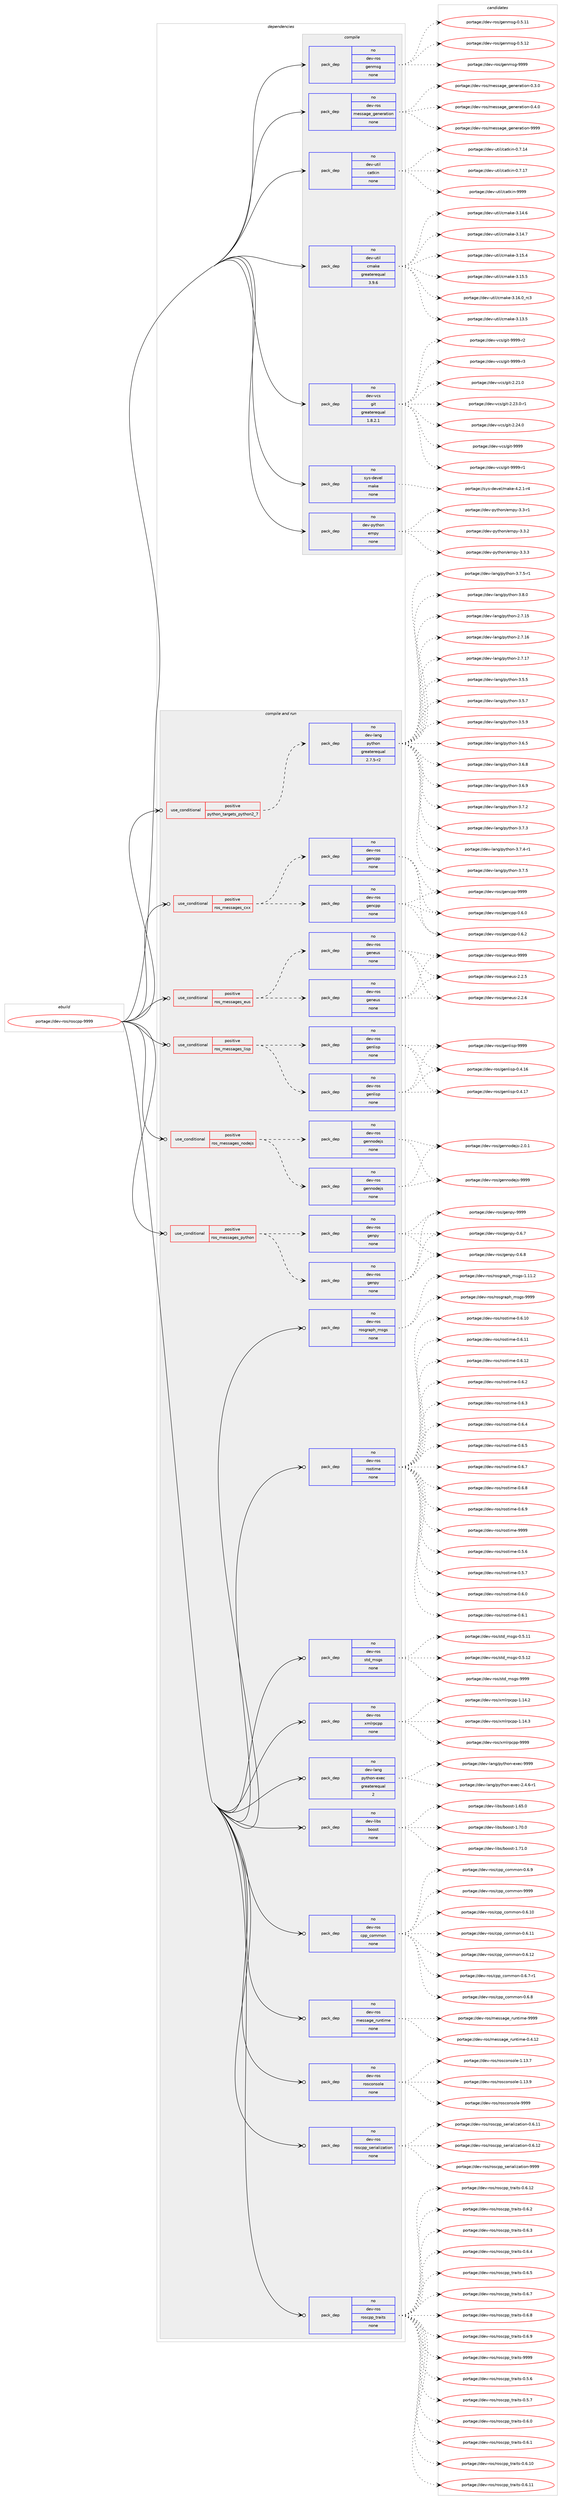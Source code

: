 digraph prolog {

# *************
# Graph options
# *************

newrank=true;
concentrate=true;
compound=true;
graph [rankdir=LR,fontname=Helvetica,fontsize=10,ranksep=1.5];#, ranksep=2.5, nodesep=0.2];
edge  [arrowhead=vee];
node  [fontname=Helvetica,fontsize=10];

# **********
# The ebuild
# **********

subgraph cluster_leftcol {
color=gray;
rank=same;
label=<<i>ebuild</i>>;
id [label="portage://dev-ros/roscpp-9999", color=red, width=4, href="../dev-ros/roscpp-9999.svg"];
}

# ****************
# The dependencies
# ****************

subgraph cluster_midcol {
color=gray;
label=<<i>dependencies</i>>;
subgraph cluster_compile {
fillcolor="#eeeeee";
style=filled;
label=<<i>compile</i>>;
subgraph pack148537 {
dependency195833 [label=<<TABLE BORDER="0" CELLBORDER="1" CELLSPACING="0" CELLPADDING="4" WIDTH="220"><TR><TD ROWSPAN="6" CELLPADDING="30">pack_dep</TD></TR><TR><TD WIDTH="110">no</TD></TR><TR><TD>dev-python</TD></TR><TR><TD>empy</TD></TR><TR><TD>none</TD></TR><TR><TD></TD></TR></TABLE>>, shape=none, color=blue];
}
id:e -> dependency195833:w [weight=20,style="solid",arrowhead="vee"];
subgraph pack148538 {
dependency195834 [label=<<TABLE BORDER="0" CELLBORDER="1" CELLSPACING="0" CELLPADDING="4" WIDTH="220"><TR><TD ROWSPAN="6" CELLPADDING="30">pack_dep</TD></TR><TR><TD WIDTH="110">no</TD></TR><TR><TD>dev-ros</TD></TR><TR><TD>genmsg</TD></TR><TR><TD>none</TD></TR><TR><TD></TD></TR></TABLE>>, shape=none, color=blue];
}
id:e -> dependency195834:w [weight=20,style="solid",arrowhead="vee"];
subgraph pack148539 {
dependency195835 [label=<<TABLE BORDER="0" CELLBORDER="1" CELLSPACING="0" CELLPADDING="4" WIDTH="220"><TR><TD ROWSPAN="6" CELLPADDING="30">pack_dep</TD></TR><TR><TD WIDTH="110">no</TD></TR><TR><TD>dev-ros</TD></TR><TR><TD>message_generation</TD></TR><TR><TD>none</TD></TR><TR><TD></TD></TR></TABLE>>, shape=none, color=blue];
}
id:e -> dependency195835:w [weight=20,style="solid",arrowhead="vee"];
subgraph pack148540 {
dependency195836 [label=<<TABLE BORDER="0" CELLBORDER="1" CELLSPACING="0" CELLPADDING="4" WIDTH="220"><TR><TD ROWSPAN="6" CELLPADDING="30">pack_dep</TD></TR><TR><TD WIDTH="110">no</TD></TR><TR><TD>dev-util</TD></TR><TR><TD>catkin</TD></TR><TR><TD>none</TD></TR><TR><TD></TD></TR></TABLE>>, shape=none, color=blue];
}
id:e -> dependency195836:w [weight=20,style="solid",arrowhead="vee"];
subgraph pack148541 {
dependency195837 [label=<<TABLE BORDER="0" CELLBORDER="1" CELLSPACING="0" CELLPADDING="4" WIDTH="220"><TR><TD ROWSPAN="6" CELLPADDING="30">pack_dep</TD></TR><TR><TD WIDTH="110">no</TD></TR><TR><TD>dev-util</TD></TR><TR><TD>cmake</TD></TR><TR><TD>greaterequal</TD></TR><TR><TD>3.9.6</TD></TR></TABLE>>, shape=none, color=blue];
}
id:e -> dependency195837:w [weight=20,style="solid",arrowhead="vee"];
subgraph pack148542 {
dependency195838 [label=<<TABLE BORDER="0" CELLBORDER="1" CELLSPACING="0" CELLPADDING="4" WIDTH="220"><TR><TD ROWSPAN="6" CELLPADDING="30">pack_dep</TD></TR><TR><TD WIDTH="110">no</TD></TR><TR><TD>dev-vcs</TD></TR><TR><TD>git</TD></TR><TR><TD>greaterequal</TD></TR><TR><TD>1.8.2.1</TD></TR></TABLE>>, shape=none, color=blue];
}
id:e -> dependency195838:w [weight=20,style="solid",arrowhead="vee"];
subgraph pack148543 {
dependency195839 [label=<<TABLE BORDER="0" CELLBORDER="1" CELLSPACING="0" CELLPADDING="4" WIDTH="220"><TR><TD ROWSPAN="6" CELLPADDING="30">pack_dep</TD></TR><TR><TD WIDTH="110">no</TD></TR><TR><TD>sys-devel</TD></TR><TR><TD>make</TD></TR><TR><TD>none</TD></TR><TR><TD></TD></TR></TABLE>>, shape=none, color=blue];
}
id:e -> dependency195839:w [weight=20,style="solid",arrowhead="vee"];
}
subgraph cluster_compileandrun {
fillcolor="#eeeeee";
style=filled;
label=<<i>compile and run</i>>;
subgraph cond43868 {
dependency195840 [label=<<TABLE BORDER="0" CELLBORDER="1" CELLSPACING="0" CELLPADDING="4"><TR><TD ROWSPAN="3" CELLPADDING="10">use_conditional</TD></TR><TR><TD>positive</TD></TR><TR><TD>python_targets_python2_7</TD></TR></TABLE>>, shape=none, color=red];
subgraph pack148544 {
dependency195841 [label=<<TABLE BORDER="0" CELLBORDER="1" CELLSPACING="0" CELLPADDING="4" WIDTH="220"><TR><TD ROWSPAN="6" CELLPADDING="30">pack_dep</TD></TR><TR><TD WIDTH="110">no</TD></TR><TR><TD>dev-lang</TD></TR><TR><TD>python</TD></TR><TR><TD>greaterequal</TD></TR><TR><TD>2.7.5-r2</TD></TR></TABLE>>, shape=none, color=blue];
}
dependency195840:e -> dependency195841:w [weight=20,style="dashed",arrowhead="vee"];
}
id:e -> dependency195840:w [weight=20,style="solid",arrowhead="odotvee"];
subgraph cond43869 {
dependency195842 [label=<<TABLE BORDER="0" CELLBORDER="1" CELLSPACING="0" CELLPADDING="4"><TR><TD ROWSPAN="3" CELLPADDING="10">use_conditional</TD></TR><TR><TD>positive</TD></TR><TR><TD>ros_messages_cxx</TD></TR></TABLE>>, shape=none, color=red];
subgraph pack148545 {
dependency195843 [label=<<TABLE BORDER="0" CELLBORDER="1" CELLSPACING="0" CELLPADDING="4" WIDTH="220"><TR><TD ROWSPAN="6" CELLPADDING="30">pack_dep</TD></TR><TR><TD WIDTH="110">no</TD></TR><TR><TD>dev-ros</TD></TR><TR><TD>gencpp</TD></TR><TR><TD>none</TD></TR><TR><TD></TD></TR></TABLE>>, shape=none, color=blue];
}
dependency195842:e -> dependency195843:w [weight=20,style="dashed",arrowhead="vee"];
subgraph pack148546 {
dependency195844 [label=<<TABLE BORDER="0" CELLBORDER="1" CELLSPACING="0" CELLPADDING="4" WIDTH="220"><TR><TD ROWSPAN="6" CELLPADDING="30">pack_dep</TD></TR><TR><TD WIDTH="110">no</TD></TR><TR><TD>dev-ros</TD></TR><TR><TD>gencpp</TD></TR><TR><TD>none</TD></TR><TR><TD></TD></TR></TABLE>>, shape=none, color=blue];
}
dependency195842:e -> dependency195844:w [weight=20,style="dashed",arrowhead="vee"];
}
id:e -> dependency195842:w [weight=20,style="solid",arrowhead="odotvee"];
subgraph cond43870 {
dependency195845 [label=<<TABLE BORDER="0" CELLBORDER="1" CELLSPACING="0" CELLPADDING="4"><TR><TD ROWSPAN="3" CELLPADDING="10">use_conditional</TD></TR><TR><TD>positive</TD></TR><TR><TD>ros_messages_eus</TD></TR></TABLE>>, shape=none, color=red];
subgraph pack148547 {
dependency195846 [label=<<TABLE BORDER="0" CELLBORDER="1" CELLSPACING="0" CELLPADDING="4" WIDTH="220"><TR><TD ROWSPAN="6" CELLPADDING="30">pack_dep</TD></TR><TR><TD WIDTH="110">no</TD></TR><TR><TD>dev-ros</TD></TR><TR><TD>geneus</TD></TR><TR><TD>none</TD></TR><TR><TD></TD></TR></TABLE>>, shape=none, color=blue];
}
dependency195845:e -> dependency195846:w [weight=20,style="dashed",arrowhead="vee"];
subgraph pack148548 {
dependency195847 [label=<<TABLE BORDER="0" CELLBORDER="1" CELLSPACING="0" CELLPADDING="4" WIDTH="220"><TR><TD ROWSPAN="6" CELLPADDING="30">pack_dep</TD></TR><TR><TD WIDTH="110">no</TD></TR><TR><TD>dev-ros</TD></TR><TR><TD>geneus</TD></TR><TR><TD>none</TD></TR><TR><TD></TD></TR></TABLE>>, shape=none, color=blue];
}
dependency195845:e -> dependency195847:w [weight=20,style="dashed",arrowhead="vee"];
}
id:e -> dependency195845:w [weight=20,style="solid",arrowhead="odotvee"];
subgraph cond43871 {
dependency195848 [label=<<TABLE BORDER="0" CELLBORDER="1" CELLSPACING="0" CELLPADDING="4"><TR><TD ROWSPAN="3" CELLPADDING="10">use_conditional</TD></TR><TR><TD>positive</TD></TR><TR><TD>ros_messages_lisp</TD></TR></TABLE>>, shape=none, color=red];
subgraph pack148549 {
dependency195849 [label=<<TABLE BORDER="0" CELLBORDER="1" CELLSPACING="0" CELLPADDING="4" WIDTH="220"><TR><TD ROWSPAN="6" CELLPADDING="30">pack_dep</TD></TR><TR><TD WIDTH="110">no</TD></TR><TR><TD>dev-ros</TD></TR><TR><TD>genlisp</TD></TR><TR><TD>none</TD></TR><TR><TD></TD></TR></TABLE>>, shape=none, color=blue];
}
dependency195848:e -> dependency195849:w [weight=20,style="dashed",arrowhead="vee"];
subgraph pack148550 {
dependency195850 [label=<<TABLE BORDER="0" CELLBORDER="1" CELLSPACING="0" CELLPADDING="4" WIDTH="220"><TR><TD ROWSPAN="6" CELLPADDING="30">pack_dep</TD></TR><TR><TD WIDTH="110">no</TD></TR><TR><TD>dev-ros</TD></TR><TR><TD>genlisp</TD></TR><TR><TD>none</TD></TR><TR><TD></TD></TR></TABLE>>, shape=none, color=blue];
}
dependency195848:e -> dependency195850:w [weight=20,style="dashed",arrowhead="vee"];
}
id:e -> dependency195848:w [weight=20,style="solid",arrowhead="odotvee"];
subgraph cond43872 {
dependency195851 [label=<<TABLE BORDER="0" CELLBORDER="1" CELLSPACING="0" CELLPADDING="4"><TR><TD ROWSPAN="3" CELLPADDING="10">use_conditional</TD></TR><TR><TD>positive</TD></TR><TR><TD>ros_messages_nodejs</TD></TR></TABLE>>, shape=none, color=red];
subgraph pack148551 {
dependency195852 [label=<<TABLE BORDER="0" CELLBORDER="1" CELLSPACING="0" CELLPADDING="4" WIDTH="220"><TR><TD ROWSPAN="6" CELLPADDING="30">pack_dep</TD></TR><TR><TD WIDTH="110">no</TD></TR><TR><TD>dev-ros</TD></TR><TR><TD>gennodejs</TD></TR><TR><TD>none</TD></TR><TR><TD></TD></TR></TABLE>>, shape=none, color=blue];
}
dependency195851:e -> dependency195852:w [weight=20,style="dashed",arrowhead="vee"];
subgraph pack148552 {
dependency195853 [label=<<TABLE BORDER="0" CELLBORDER="1" CELLSPACING="0" CELLPADDING="4" WIDTH="220"><TR><TD ROWSPAN="6" CELLPADDING="30">pack_dep</TD></TR><TR><TD WIDTH="110">no</TD></TR><TR><TD>dev-ros</TD></TR><TR><TD>gennodejs</TD></TR><TR><TD>none</TD></TR><TR><TD></TD></TR></TABLE>>, shape=none, color=blue];
}
dependency195851:e -> dependency195853:w [weight=20,style="dashed",arrowhead="vee"];
}
id:e -> dependency195851:w [weight=20,style="solid",arrowhead="odotvee"];
subgraph cond43873 {
dependency195854 [label=<<TABLE BORDER="0" CELLBORDER="1" CELLSPACING="0" CELLPADDING="4"><TR><TD ROWSPAN="3" CELLPADDING="10">use_conditional</TD></TR><TR><TD>positive</TD></TR><TR><TD>ros_messages_python</TD></TR></TABLE>>, shape=none, color=red];
subgraph pack148553 {
dependency195855 [label=<<TABLE BORDER="0" CELLBORDER="1" CELLSPACING="0" CELLPADDING="4" WIDTH="220"><TR><TD ROWSPAN="6" CELLPADDING="30">pack_dep</TD></TR><TR><TD WIDTH="110">no</TD></TR><TR><TD>dev-ros</TD></TR><TR><TD>genpy</TD></TR><TR><TD>none</TD></TR><TR><TD></TD></TR></TABLE>>, shape=none, color=blue];
}
dependency195854:e -> dependency195855:w [weight=20,style="dashed",arrowhead="vee"];
subgraph pack148554 {
dependency195856 [label=<<TABLE BORDER="0" CELLBORDER="1" CELLSPACING="0" CELLPADDING="4" WIDTH="220"><TR><TD ROWSPAN="6" CELLPADDING="30">pack_dep</TD></TR><TR><TD WIDTH="110">no</TD></TR><TR><TD>dev-ros</TD></TR><TR><TD>genpy</TD></TR><TR><TD>none</TD></TR><TR><TD></TD></TR></TABLE>>, shape=none, color=blue];
}
dependency195854:e -> dependency195856:w [weight=20,style="dashed",arrowhead="vee"];
}
id:e -> dependency195854:w [weight=20,style="solid",arrowhead="odotvee"];
subgraph pack148555 {
dependency195857 [label=<<TABLE BORDER="0" CELLBORDER="1" CELLSPACING="0" CELLPADDING="4" WIDTH="220"><TR><TD ROWSPAN="6" CELLPADDING="30">pack_dep</TD></TR><TR><TD WIDTH="110">no</TD></TR><TR><TD>dev-lang</TD></TR><TR><TD>python-exec</TD></TR><TR><TD>greaterequal</TD></TR><TR><TD>2</TD></TR></TABLE>>, shape=none, color=blue];
}
id:e -> dependency195857:w [weight=20,style="solid",arrowhead="odotvee"];
subgraph pack148556 {
dependency195858 [label=<<TABLE BORDER="0" CELLBORDER="1" CELLSPACING="0" CELLPADDING="4" WIDTH="220"><TR><TD ROWSPAN="6" CELLPADDING="30">pack_dep</TD></TR><TR><TD WIDTH="110">no</TD></TR><TR><TD>dev-libs</TD></TR><TR><TD>boost</TD></TR><TR><TD>none</TD></TR><TR><TD></TD></TR></TABLE>>, shape=none, color=blue];
}
id:e -> dependency195858:w [weight=20,style="solid",arrowhead="odotvee"];
subgraph pack148557 {
dependency195859 [label=<<TABLE BORDER="0" CELLBORDER="1" CELLSPACING="0" CELLPADDING="4" WIDTH="220"><TR><TD ROWSPAN="6" CELLPADDING="30">pack_dep</TD></TR><TR><TD WIDTH="110">no</TD></TR><TR><TD>dev-ros</TD></TR><TR><TD>cpp_common</TD></TR><TR><TD>none</TD></TR><TR><TD></TD></TR></TABLE>>, shape=none, color=blue];
}
id:e -> dependency195859:w [weight=20,style="solid",arrowhead="odotvee"];
subgraph pack148558 {
dependency195860 [label=<<TABLE BORDER="0" CELLBORDER="1" CELLSPACING="0" CELLPADDING="4" WIDTH="220"><TR><TD ROWSPAN="6" CELLPADDING="30">pack_dep</TD></TR><TR><TD WIDTH="110">no</TD></TR><TR><TD>dev-ros</TD></TR><TR><TD>message_runtime</TD></TR><TR><TD>none</TD></TR><TR><TD></TD></TR></TABLE>>, shape=none, color=blue];
}
id:e -> dependency195860:w [weight=20,style="solid",arrowhead="odotvee"];
subgraph pack148559 {
dependency195861 [label=<<TABLE BORDER="0" CELLBORDER="1" CELLSPACING="0" CELLPADDING="4" WIDTH="220"><TR><TD ROWSPAN="6" CELLPADDING="30">pack_dep</TD></TR><TR><TD WIDTH="110">no</TD></TR><TR><TD>dev-ros</TD></TR><TR><TD>rosconsole</TD></TR><TR><TD>none</TD></TR><TR><TD></TD></TR></TABLE>>, shape=none, color=blue];
}
id:e -> dependency195861:w [weight=20,style="solid",arrowhead="odotvee"];
subgraph pack148560 {
dependency195862 [label=<<TABLE BORDER="0" CELLBORDER="1" CELLSPACING="0" CELLPADDING="4" WIDTH="220"><TR><TD ROWSPAN="6" CELLPADDING="30">pack_dep</TD></TR><TR><TD WIDTH="110">no</TD></TR><TR><TD>dev-ros</TD></TR><TR><TD>roscpp_serialization</TD></TR><TR><TD>none</TD></TR><TR><TD></TD></TR></TABLE>>, shape=none, color=blue];
}
id:e -> dependency195862:w [weight=20,style="solid",arrowhead="odotvee"];
subgraph pack148561 {
dependency195863 [label=<<TABLE BORDER="0" CELLBORDER="1" CELLSPACING="0" CELLPADDING="4" WIDTH="220"><TR><TD ROWSPAN="6" CELLPADDING="30">pack_dep</TD></TR><TR><TD WIDTH="110">no</TD></TR><TR><TD>dev-ros</TD></TR><TR><TD>roscpp_traits</TD></TR><TR><TD>none</TD></TR><TR><TD></TD></TR></TABLE>>, shape=none, color=blue];
}
id:e -> dependency195863:w [weight=20,style="solid",arrowhead="odotvee"];
subgraph pack148562 {
dependency195864 [label=<<TABLE BORDER="0" CELLBORDER="1" CELLSPACING="0" CELLPADDING="4" WIDTH="220"><TR><TD ROWSPAN="6" CELLPADDING="30">pack_dep</TD></TR><TR><TD WIDTH="110">no</TD></TR><TR><TD>dev-ros</TD></TR><TR><TD>rosgraph_msgs</TD></TR><TR><TD>none</TD></TR><TR><TD></TD></TR></TABLE>>, shape=none, color=blue];
}
id:e -> dependency195864:w [weight=20,style="solid",arrowhead="odotvee"];
subgraph pack148563 {
dependency195865 [label=<<TABLE BORDER="0" CELLBORDER="1" CELLSPACING="0" CELLPADDING="4" WIDTH="220"><TR><TD ROWSPAN="6" CELLPADDING="30">pack_dep</TD></TR><TR><TD WIDTH="110">no</TD></TR><TR><TD>dev-ros</TD></TR><TR><TD>rostime</TD></TR><TR><TD>none</TD></TR><TR><TD></TD></TR></TABLE>>, shape=none, color=blue];
}
id:e -> dependency195865:w [weight=20,style="solid",arrowhead="odotvee"];
subgraph pack148564 {
dependency195866 [label=<<TABLE BORDER="0" CELLBORDER="1" CELLSPACING="0" CELLPADDING="4" WIDTH="220"><TR><TD ROWSPAN="6" CELLPADDING="30">pack_dep</TD></TR><TR><TD WIDTH="110">no</TD></TR><TR><TD>dev-ros</TD></TR><TR><TD>std_msgs</TD></TR><TR><TD>none</TD></TR><TR><TD></TD></TR></TABLE>>, shape=none, color=blue];
}
id:e -> dependency195866:w [weight=20,style="solid",arrowhead="odotvee"];
subgraph pack148565 {
dependency195867 [label=<<TABLE BORDER="0" CELLBORDER="1" CELLSPACING="0" CELLPADDING="4" WIDTH="220"><TR><TD ROWSPAN="6" CELLPADDING="30">pack_dep</TD></TR><TR><TD WIDTH="110">no</TD></TR><TR><TD>dev-ros</TD></TR><TR><TD>xmlrpcpp</TD></TR><TR><TD>none</TD></TR><TR><TD></TD></TR></TABLE>>, shape=none, color=blue];
}
id:e -> dependency195867:w [weight=20,style="solid",arrowhead="odotvee"];
}
subgraph cluster_run {
fillcolor="#eeeeee";
style=filled;
label=<<i>run</i>>;
}
}

# **************
# The candidates
# **************

subgraph cluster_choices {
rank=same;
color=gray;
label=<<i>candidates</i>>;

subgraph choice148537 {
color=black;
nodesep=1;
choiceportage1001011184511212111610411111047101109112121455146514511449 [label="portage://dev-python/empy-3.3-r1", color=red, width=4,href="../dev-python/empy-3.3-r1.svg"];
choiceportage1001011184511212111610411111047101109112121455146514650 [label="portage://dev-python/empy-3.3.2", color=red, width=4,href="../dev-python/empy-3.3.2.svg"];
choiceportage1001011184511212111610411111047101109112121455146514651 [label="portage://dev-python/empy-3.3.3", color=red, width=4,href="../dev-python/empy-3.3.3.svg"];
dependency195833:e -> choiceportage1001011184511212111610411111047101109112121455146514511449:w [style=dotted,weight="100"];
dependency195833:e -> choiceportage1001011184511212111610411111047101109112121455146514650:w [style=dotted,weight="100"];
dependency195833:e -> choiceportage1001011184511212111610411111047101109112121455146514651:w [style=dotted,weight="100"];
}
subgraph choice148538 {
color=black;
nodesep=1;
choiceportage100101118451141111154710310111010911510345484653464949 [label="portage://dev-ros/genmsg-0.5.11", color=red, width=4,href="../dev-ros/genmsg-0.5.11.svg"];
choiceportage100101118451141111154710310111010911510345484653464950 [label="portage://dev-ros/genmsg-0.5.12", color=red, width=4,href="../dev-ros/genmsg-0.5.12.svg"];
choiceportage10010111845114111115471031011101091151034557575757 [label="portage://dev-ros/genmsg-9999", color=red, width=4,href="../dev-ros/genmsg-9999.svg"];
dependency195834:e -> choiceportage100101118451141111154710310111010911510345484653464949:w [style=dotted,weight="100"];
dependency195834:e -> choiceportage100101118451141111154710310111010911510345484653464950:w [style=dotted,weight="100"];
dependency195834:e -> choiceportage10010111845114111115471031011101091151034557575757:w [style=dotted,weight="100"];
}
subgraph choice148539 {
color=black;
nodesep=1;
choiceportage1001011184511411111547109101115115971031019510310111010111497116105111110454846514648 [label="portage://dev-ros/message_generation-0.3.0", color=red, width=4,href="../dev-ros/message_generation-0.3.0.svg"];
choiceportage1001011184511411111547109101115115971031019510310111010111497116105111110454846524648 [label="portage://dev-ros/message_generation-0.4.0", color=red, width=4,href="../dev-ros/message_generation-0.4.0.svg"];
choiceportage10010111845114111115471091011151159710310195103101110101114971161051111104557575757 [label="portage://dev-ros/message_generation-9999", color=red, width=4,href="../dev-ros/message_generation-9999.svg"];
dependency195835:e -> choiceportage1001011184511411111547109101115115971031019510310111010111497116105111110454846514648:w [style=dotted,weight="100"];
dependency195835:e -> choiceportage1001011184511411111547109101115115971031019510310111010111497116105111110454846524648:w [style=dotted,weight="100"];
dependency195835:e -> choiceportage10010111845114111115471091011151159710310195103101110101114971161051111104557575757:w [style=dotted,weight="100"];
}
subgraph choice148540 {
color=black;
nodesep=1;
choiceportage1001011184511711610510847999711610710511045484655464952 [label="portage://dev-util/catkin-0.7.14", color=red, width=4,href="../dev-util/catkin-0.7.14.svg"];
choiceportage1001011184511711610510847999711610710511045484655464955 [label="portage://dev-util/catkin-0.7.17", color=red, width=4,href="../dev-util/catkin-0.7.17.svg"];
choiceportage100101118451171161051084799971161071051104557575757 [label="portage://dev-util/catkin-9999", color=red, width=4,href="../dev-util/catkin-9999.svg"];
dependency195836:e -> choiceportage1001011184511711610510847999711610710511045484655464952:w [style=dotted,weight="100"];
dependency195836:e -> choiceportage1001011184511711610510847999711610710511045484655464955:w [style=dotted,weight="100"];
dependency195836:e -> choiceportage100101118451171161051084799971161071051104557575757:w [style=dotted,weight="100"];
}
subgraph choice148541 {
color=black;
nodesep=1;
choiceportage1001011184511711610510847991099710710145514649514653 [label="portage://dev-util/cmake-3.13.5", color=red, width=4,href="../dev-util/cmake-3.13.5.svg"];
choiceportage1001011184511711610510847991099710710145514649524654 [label="portage://dev-util/cmake-3.14.6", color=red, width=4,href="../dev-util/cmake-3.14.6.svg"];
choiceportage1001011184511711610510847991099710710145514649524655 [label="portage://dev-util/cmake-3.14.7", color=red, width=4,href="../dev-util/cmake-3.14.7.svg"];
choiceportage1001011184511711610510847991099710710145514649534652 [label="portage://dev-util/cmake-3.15.4", color=red, width=4,href="../dev-util/cmake-3.15.4.svg"];
choiceportage1001011184511711610510847991099710710145514649534653 [label="portage://dev-util/cmake-3.15.5", color=red, width=4,href="../dev-util/cmake-3.15.5.svg"];
choiceportage1001011184511711610510847991099710710145514649544648951149951 [label="portage://dev-util/cmake-3.16.0_rc3", color=red, width=4,href="../dev-util/cmake-3.16.0_rc3.svg"];
dependency195837:e -> choiceportage1001011184511711610510847991099710710145514649514653:w [style=dotted,weight="100"];
dependency195837:e -> choiceportage1001011184511711610510847991099710710145514649524654:w [style=dotted,weight="100"];
dependency195837:e -> choiceportage1001011184511711610510847991099710710145514649524655:w [style=dotted,weight="100"];
dependency195837:e -> choiceportage1001011184511711610510847991099710710145514649534652:w [style=dotted,weight="100"];
dependency195837:e -> choiceportage1001011184511711610510847991099710710145514649534653:w [style=dotted,weight="100"];
dependency195837:e -> choiceportage1001011184511711610510847991099710710145514649544648951149951:w [style=dotted,weight="100"];
}
subgraph choice148542 {
color=black;
nodesep=1;
choiceportage10010111845118991154710310511645504650494648 [label="portage://dev-vcs/git-2.21.0", color=red, width=4,href="../dev-vcs/git-2.21.0.svg"];
choiceportage100101118451189911547103105116455046505146484511449 [label="portage://dev-vcs/git-2.23.0-r1", color=red, width=4,href="../dev-vcs/git-2.23.0-r1.svg"];
choiceportage10010111845118991154710310511645504650524648 [label="portage://dev-vcs/git-2.24.0", color=red, width=4,href="../dev-vcs/git-2.24.0.svg"];
choiceportage1001011184511899115471031051164557575757 [label="portage://dev-vcs/git-9999", color=red, width=4,href="../dev-vcs/git-9999.svg"];
choiceportage10010111845118991154710310511645575757574511449 [label="portage://dev-vcs/git-9999-r1", color=red, width=4,href="../dev-vcs/git-9999-r1.svg"];
choiceportage10010111845118991154710310511645575757574511450 [label="portage://dev-vcs/git-9999-r2", color=red, width=4,href="../dev-vcs/git-9999-r2.svg"];
choiceportage10010111845118991154710310511645575757574511451 [label="portage://dev-vcs/git-9999-r3", color=red, width=4,href="../dev-vcs/git-9999-r3.svg"];
dependency195838:e -> choiceportage10010111845118991154710310511645504650494648:w [style=dotted,weight="100"];
dependency195838:e -> choiceportage100101118451189911547103105116455046505146484511449:w [style=dotted,weight="100"];
dependency195838:e -> choiceportage10010111845118991154710310511645504650524648:w [style=dotted,weight="100"];
dependency195838:e -> choiceportage1001011184511899115471031051164557575757:w [style=dotted,weight="100"];
dependency195838:e -> choiceportage10010111845118991154710310511645575757574511449:w [style=dotted,weight="100"];
dependency195838:e -> choiceportage10010111845118991154710310511645575757574511450:w [style=dotted,weight="100"];
dependency195838:e -> choiceportage10010111845118991154710310511645575757574511451:w [style=dotted,weight="100"];
}
subgraph choice148543 {
color=black;
nodesep=1;
choiceportage1151211154510010111810110847109971071014552465046494511452 [label="portage://sys-devel/make-4.2.1-r4", color=red, width=4,href="../sys-devel/make-4.2.1-r4.svg"];
dependency195839:e -> choiceportage1151211154510010111810110847109971071014552465046494511452:w [style=dotted,weight="100"];
}
subgraph choice148544 {
color=black;
nodesep=1;
choiceportage10010111845108971101034711212111610411111045504655464953 [label="portage://dev-lang/python-2.7.15", color=red, width=4,href="../dev-lang/python-2.7.15.svg"];
choiceportage10010111845108971101034711212111610411111045504655464954 [label="portage://dev-lang/python-2.7.16", color=red, width=4,href="../dev-lang/python-2.7.16.svg"];
choiceportage10010111845108971101034711212111610411111045504655464955 [label="portage://dev-lang/python-2.7.17", color=red, width=4,href="../dev-lang/python-2.7.17.svg"];
choiceportage100101118451089711010347112121116104111110455146534653 [label="portage://dev-lang/python-3.5.5", color=red, width=4,href="../dev-lang/python-3.5.5.svg"];
choiceportage100101118451089711010347112121116104111110455146534655 [label="portage://dev-lang/python-3.5.7", color=red, width=4,href="../dev-lang/python-3.5.7.svg"];
choiceportage100101118451089711010347112121116104111110455146534657 [label="portage://dev-lang/python-3.5.9", color=red, width=4,href="../dev-lang/python-3.5.9.svg"];
choiceportage100101118451089711010347112121116104111110455146544653 [label="portage://dev-lang/python-3.6.5", color=red, width=4,href="../dev-lang/python-3.6.5.svg"];
choiceportage100101118451089711010347112121116104111110455146544656 [label="portage://dev-lang/python-3.6.8", color=red, width=4,href="../dev-lang/python-3.6.8.svg"];
choiceportage100101118451089711010347112121116104111110455146544657 [label="portage://dev-lang/python-3.6.9", color=red, width=4,href="../dev-lang/python-3.6.9.svg"];
choiceportage100101118451089711010347112121116104111110455146554650 [label="portage://dev-lang/python-3.7.2", color=red, width=4,href="../dev-lang/python-3.7.2.svg"];
choiceportage100101118451089711010347112121116104111110455146554651 [label="portage://dev-lang/python-3.7.3", color=red, width=4,href="../dev-lang/python-3.7.3.svg"];
choiceportage1001011184510897110103471121211161041111104551465546524511449 [label="portage://dev-lang/python-3.7.4-r1", color=red, width=4,href="../dev-lang/python-3.7.4-r1.svg"];
choiceportage100101118451089711010347112121116104111110455146554653 [label="portage://dev-lang/python-3.7.5", color=red, width=4,href="../dev-lang/python-3.7.5.svg"];
choiceportage1001011184510897110103471121211161041111104551465546534511449 [label="portage://dev-lang/python-3.7.5-r1", color=red, width=4,href="../dev-lang/python-3.7.5-r1.svg"];
choiceportage100101118451089711010347112121116104111110455146564648 [label="portage://dev-lang/python-3.8.0", color=red, width=4,href="../dev-lang/python-3.8.0.svg"];
dependency195841:e -> choiceportage10010111845108971101034711212111610411111045504655464953:w [style=dotted,weight="100"];
dependency195841:e -> choiceportage10010111845108971101034711212111610411111045504655464954:w [style=dotted,weight="100"];
dependency195841:e -> choiceportage10010111845108971101034711212111610411111045504655464955:w [style=dotted,weight="100"];
dependency195841:e -> choiceportage100101118451089711010347112121116104111110455146534653:w [style=dotted,weight="100"];
dependency195841:e -> choiceportage100101118451089711010347112121116104111110455146534655:w [style=dotted,weight="100"];
dependency195841:e -> choiceportage100101118451089711010347112121116104111110455146534657:w [style=dotted,weight="100"];
dependency195841:e -> choiceportage100101118451089711010347112121116104111110455146544653:w [style=dotted,weight="100"];
dependency195841:e -> choiceportage100101118451089711010347112121116104111110455146544656:w [style=dotted,weight="100"];
dependency195841:e -> choiceportage100101118451089711010347112121116104111110455146544657:w [style=dotted,weight="100"];
dependency195841:e -> choiceportage100101118451089711010347112121116104111110455146554650:w [style=dotted,weight="100"];
dependency195841:e -> choiceportage100101118451089711010347112121116104111110455146554651:w [style=dotted,weight="100"];
dependency195841:e -> choiceportage1001011184510897110103471121211161041111104551465546524511449:w [style=dotted,weight="100"];
dependency195841:e -> choiceportage100101118451089711010347112121116104111110455146554653:w [style=dotted,weight="100"];
dependency195841:e -> choiceportage1001011184510897110103471121211161041111104551465546534511449:w [style=dotted,weight="100"];
dependency195841:e -> choiceportage100101118451089711010347112121116104111110455146564648:w [style=dotted,weight="100"];
}
subgraph choice148545 {
color=black;
nodesep=1;
choiceportage100101118451141111154710310111099112112454846544648 [label="portage://dev-ros/gencpp-0.6.0", color=red, width=4,href="../dev-ros/gencpp-0.6.0.svg"];
choiceportage100101118451141111154710310111099112112454846544650 [label="portage://dev-ros/gencpp-0.6.2", color=red, width=4,href="../dev-ros/gencpp-0.6.2.svg"];
choiceportage1001011184511411111547103101110991121124557575757 [label="portage://dev-ros/gencpp-9999", color=red, width=4,href="../dev-ros/gencpp-9999.svg"];
dependency195843:e -> choiceportage100101118451141111154710310111099112112454846544648:w [style=dotted,weight="100"];
dependency195843:e -> choiceportage100101118451141111154710310111099112112454846544650:w [style=dotted,weight="100"];
dependency195843:e -> choiceportage1001011184511411111547103101110991121124557575757:w [style=dotted,weight="100"];
}
subgraph choice148546 {
color=black;
nodesep=1;
choiceportage100101118451141111154710310111099112112454846544648 [label="portage://dev-ros/gencpp-0.6.0", color=red, width=4,href="../dev-ros/gencpp-0.6.0.svg"];
choiceportage100101118451141111154710310111099112112454846544650 [label="portage://dev-ros/gencpp-0.6.2", color=red, width=4,href="../dev-ros/gencpp-0.6.2.svg"];
choiceportage1001011184511411111547103101110991121124557575757 [label="portage://dev-ros/gencpp-9999", color=red, width=4,href="../dev-ros/gencpp-9999.svg"];
dependency195844:e -> choiceportage100101118451141111154710310111099112112454846544648:w [style=dotted,weight="100"];
dependency195844:e -> choiceportage100101118451141111154710310111099112112454846544650:w [style=dotted,weight="100"];
dependency195844:e -> choiceportage1001011184511411111547103101110991121124557575757:w [style=dotted,weight="100"];
}
subgraph choice148547 {
color=black;
nodesep=1;
choiceportage1001011184511411111547103101110101117115455046504653 [label="portage://dev-ros/geneus-2.2.5", color=red, width=4,href="../dev-ros/geneus-2.2.5.svg"];
choiceportage1001011184511411111547103101110101117115455046504654 [label="portage://dev-ros/geneus-2.2.6", color=red, width=4,href="../dev-ros/geneus-2.2.6.svg"];
choiceportage10010111845114111115471031011101011171154557575757 [label="portage://dev-ros/geneus-9999", color=red, width=4,href="../dev-ros/geneus-9999.svg"];
dependency195846:e -> choiceportage1001011184511411111547103101110101117115455046504653:w [style=dotted,weight="100"];
dependency195846:e -> choiceportage1001011184511411111547103101110101117115455046504654:w [style=dotted,weight="100"];
dependency195846:e -> choiceportage10010111845114111115471031011101011171154557575757:w [style=dotted,weight="100"];
}
subgraph choice148548 {
color=black;
nodesep=1;
choiceportage1001011184511411111547103101110101117115455046504653 [label="portage://dev-ros/geneus-2.2.5", color=red, width=4,href="../dev-ros/geneus-2.2.5.svg"];
choiceportage1001011184511411111547103101110101117115455046504654 [label="portage://dev-ros/geneus-2.2.6", color=red, width=4,href="../dev-ros/geneus-2.2.6.svg"];
choiceportage10010111845114111115471031011101011171154557575757 [label="portage://dev-ros/geneus-9999", color=red, width=4,href="../dev-ros/geneus-9999.svg"];
dependency195847:e -> choiceportage1001011184511411111547103101110101117115455046504653:w [style=dotted,weight="100"];
dependency195847:e -> choiceportage1001011184511411111547103101110101117115455046504654:w [style=dotted,weight="100"];
dependency195847:e -> choiceportage10010111845114111115471031011101011171154557575757:w [style=dotted,weight="100"];
}
subgraph choice148549 {
color=black;
nodesep=1;
choiceportage100101118451141111154710310111010810511511245484652464954 [label="portage://dev-ros/genlisp-0.4.16", color=red, width=4,href="../dev-ros/genlisp-0.4.16.svg"];
choiceportage100101118451141111154710310111010810511511245484652464955 [label="portage://dev-ros/genlisp-0.4.17", color=red, width=4,href="../dev-ros/genlisp-0.4.17.svg"];
choiceportage10010111845114111115471031011101081051151124557575757 [label="portage://dev-ros/genlisp-9999", color=red, width=4,href="../dev-ros/genlisp-9999.svg"];
dependency195849:e -> choiceportage100101118451141111154710310111010810511511245484652464954:w [style=dotted,weight="100"];
dependency195849:e -> choiceportage100101118451141111154710310111010810511511245484652464955:w [style=dotted,weight="100"];
dependency195849:e -> choiceportage10010111845114111115471031011101081051151124557575757:w [style=dotted,weight="100"];
}
subgraph choice148550 {
color=black;
nodesep=1;
choiceportage100101118451141111154710310111010810511511245484652464954 [label="portage://dev-ros/genlisp-0.4.16", color=red, width=4,href="../dev-ros/genlisp-0.4.16.svg"];
choiceportage100101118451141111154710310111010810511511245484652464955 [label="portage://dev-ros/genlisp-0.4.17", color=red, width=4,href="../dev-ros/genlisp-0.4.17.svg"];
choiceportage10010111845114111115471031011101081051151124557575757 [label="portage://dev-ros/genlisp-9999", color=red, width=4,href="../dev-ros/genlisp-9999.svg"];
dependency195850:e -> choiceportage100101118451141111154710310111010810511511245484652464954:w [style=dotted,weight="100"];
dependency195850:e -> choiceportage100101118451141111154710310111010810511511245484652464955:w [style=dotted,weight="100"];
dependency195850:e -> choiceportage10010111845114111115471031011101081051151124557575757:w [style=dotted,weight="100"];
}
subgraph choice148551 {
color=black;
nodesep=1;
choiceportage1001011184511411111547103101110110111100101106115455046484649 [label="portage://dev-ros/gennodejs-2.0.1", color=red, width=4,href="../dev-ros/gennodejs-2.0.1.svg"];
choiceportage10010111845114111115471031011101101111001011061154557575757 [label="portage://dev-ros/gennodejs-9999", color=red, width=4,href="../dev-ros/gennodejs-9999.svg"];
dependency195852:e -> choiceportage1001011184511411111547103101110110111100101106115455046484649:w [style=dotted,weight="100"];
dependency195852:e -> choiceportage10010111845114111115471031011101101111001011061154557575757:w [style=dotted,weight="100"];
}
subgraph choice148552 {
color=black;
nodesep=1;
choiceportage1001011184511411111547103101110110111100101106115455046484649 [label="portage://dev-ros/gennodejs-2.0.1", color=red, width=4,href="../dev-ros/gennodejs-2.0.1.svg"];
choiceportage10010111845114111115471031011101101111001011061154557575757 [label="portage://dev-ros/gennodejs-9999", color=red, width=4,href="../dev-ros/gennodejs-9999.svg"];
dependency195853:e -> choiceportage1001011184511411111547103101110110111100101106115455046484649:w [style=dotted,weight="100"];
dependency195853:e -> choiceportage10010111845114111115471031011101101111001011061154557575757:w [style=dotted,weight="100"];
}
subgraph choice148553 {
color=black;
nodesep=1;
choiceportage1001011184511411111547103101110112121454846544655 [label="portage://dev-ros/genpy-0.6.7", color=red, width=4,href="../dev-ros/genpy-0.6.7.svg"];
choiceportage1001011184511411111547103101110112121454846544656 [label="portage://dev-ros/genpy-0.6.8", color=red, width=4,href="../dev-ros/genpy-0.6.8.svg"];
choiceportage10010111845114111115471031011101121214557575757 [label="portage://dev-ros/genpy-9999", color=red, width=4,href="../dev-ros/genpy-9999.svg"];
dependency195855:e -> choiceportage1001011184511411111547103101110112121454846544655:w [style=dotted,weight="100"];
dependency195855:e -> choiceportage1001011184511411111547103101110112121454846544656:w [style=dotted,weight="100"];
dependency195855:e -> choiceportage10010111845114111115471031011101121214557575757:w [style=dotted,weight="100"];
}
subgraph choice148554 {
color=black;
nodesep=1;
choiceportage1001011184511411111547103101110112121454846544655 [label="portage://dev-ros/genpy-0.6.7", color=red, width=4,href="../dev-ros/genpy-0.6.7.svg"];
choiceportage1001011184511411111547103101110112121454846544656 [label="portage://dev-ros/genpy-0.6.8", color=red, width=4,href="../dev-ros/genpy-0.6.8.svg"];
choiceportage10010111845114111115471031011101121214557575757 [label="portage://dev-ros/genpy-9999", color=red, width=4,href="../dev-ros/genpy-9999.svg"];
dependency195856:e -> choiceportage1001011184511411111547103101110112121454846544655:w [style=dotted,weight="100"];
dependency195856:e -> choiceportage1001011184511411111547103101110112121454846544656:w [style=dotted,weight="100"];
dependency195856:e -> choiceportage10010111845114111115471031011101121214557575757:w [style=dotted,weight="100"];
}
subgraph choice148555 {
color=black;
nodesep=1;
choiceportage10010111845108971101034711212111610411111045101120101994550465246544511449 [label="portage://dev-lang/python-exec-2.4.6-r1", color=red, width=4,href="../dev-lang/python-exec-2.4.6-r1.svg"];
choiceportage10010111845108971101034711212111610411111045101120101994557575757 [label="portage://dev-lang/python-exec-9999", color=red, width=4,href="../dev-lang/python-exec-9999.svg"];
dependency195857:e -> choiceportage10010111845108971101034711212111610411111045101120101994550465246544511449:w [style=dotted,weight="100"];
dependency195857:e -> choiceportage10010111845108971101034711212111610411111045101120101994557575757:w [style=dotted,weight="100"];
}
subgraph choice148556 {
color=black;
nodesep=1;
choiceportage1001011184510810598115479811111111511645494654534648 [label="portage://dev-libs/boost-1.65.0", color=red, width=4,href="../dev-libs/boost-1.65.0.svg"];
choiceportage1001011184510810598115479811111111511645494655484648 [label="portage://dev-libs/boost-1.70.0", color=red, width=4,href="../dev-libs/boost-1.70.0.svg"];
choiceportage1001011184510810598115479811111111511645494655494648 [label="portage://dev-libs/boost-1.71.0", color=red, width=4,href="../dev-libs/boost-1.71.0.svg"];
dependency195858:e -> choiceportage1001011184510810598115479811111111511645494654534648:w [style=dotted,weight="100"];
dependency195858:e -> choiceportage1001011184510810598115479811111111511645494655484648:w [style=dotted,weight="100"];
dependency195858:e -> choiceportage1001011184510810598115479811111111511645494655494648:w [style=dotted,weight="100"];
}
subgraph choice148557 {
color=black;
nodesep=1;
choiceportage100101118451141111154799112112959911110910911111045484654464948 [label="portage://dev-ros/cpp_common-0.6.10", color=red, width=4,href="../dev-ros/cpp_common-0.6.10.svg"];
choiceportage100101118451141111154799112112959911110910911111045484654464949 [label="portage://dev-ros/cpp_common-0.6.11", color=red, width=4,href="../dev-ros/cpp_common-0.6.11.svg"];
choiceportage100101118451141111154799112112959911110910911111045484654464950 [label="portage://dev-ros/cpp_common-0.6.12", color=red, width=4,href="../dev-ros/cpp_common-0.6.12.svg"];
choiceportage10010111845114111115479911211295991111091091111104548465446554511449 [label="portage://dev-ros/cpp_common-0.6.7-r1", color=red, width=4,href="../dev-ros/cpp_common-0.6.7-r1.svg"];
choiceportage1001011184511411111547991121129599111109109111110454846544656 [label="portage://dev-ros/cpp_common-0.6.8", color=red, width=4,href="../dev-ros/cpp_common-0.6.8.svg"];
choiceportage1001011184511411111547991121129599111109109111110454846544657 [label="portage://dev-ros/cpp_common-0.6.9", color=red, width=4,href="../dev-ros/cpp_common-0.6.9.svg"];
choiceportage10010111845114111115479911211295991111091091111104557575757 [label="portage://dev-ros/cpp_common-9999", color=red, width=4,href="../dev-ros/cpp_common-9999.svg"];
dependency195859:e -> choiceportage100101118451141111154799112112959911110910911111045484654464948:w [style=dotted,weight="100"];
dependency195859:e -> choiceportage100101118451141111154799112112959911110910911111045484654464949:w [style=dotted,weight="100"];
dependency195859:e -> choiceportage100101118451141111154799112112959911110910911111045484654464950:w [style=dotted,weight="100"];
dependency195859:e -> choiceportage10010111845114111115479911211295991111091091111104548465446554511449:w [style=dotted,weight="100"];
dependency195859:e -> choiceportage1001011184511411111547991121129599111109109111110454846544656:w [style=dotted,weight="100"];
dependency195859:e -> choiceportage1001011184511411111547991121129599111109109111110454846544657:w [style=dotted,weight="100"];
dependency195859:e -> choiceportage10010111845114111115479911211295991111091091111104557575757:w [style=dotted,weight="100"];
}
subgraph choice148558 {
color=black;
nodesep=1;
choiceportage1001011184511411111547109101115115971031019511411711011610510910145484652464950 [label="portage://dev-ros/message_runtime-0.4.12", color=red, width=4,href="../dev-ros/message_runtime-0.4.12.svg"];
choiceportage100101118451141111154710910111511597103101951141171101161051091014557575757 [label="portage://dev-ros/message_runtime-9999", color=red, width=4,href="../dev-ros/message_runtime-9999.svg"];
dependency195860:e -> choiceportage1001011184511411111547109101115115971031019511411711011610510910145484652464950:w [style=dotted,weight="100"];
dependency195860:e -> choiceportage100101118451141111154710910111511597103101951141171101161051091014557575757:w [style=dotted,weight="100"];
}
subgraph choice148559 {
color=black;
nodesep=1;
choiceportage10010111845114111115471141111159911111011511110810145494649514655 [label="portage://dev-ros/rosconsole-1.13.7", color=red, width=4,href="../dev-ros/rosconsole-1.13.7.svg"];
choiceportage10010111845114111115471141111159911111011511110810145494649514657 [label="portage://dev-ros/rosconsole-1.13.9", color=red, width=4,href="../dev-ros/rosconsole-1.13.9.svg"];
choiceportage1001011184511411111547114111115991111101151111081014557575757 [label="portage://dev-ros/rosconsole-9999", color=red, width=4,href="../dev-ros/rosconsole-9999.svg"];
dependency195861:e -> choiceportage10010111845114111115471141111159911111011511110810145494649514655:w [style=dotted,weight="100"];
dependency195861:e -> choiceportage10010111845114111115471141111159911111011511110810145494649514657:w [style=dotted,weight="100"];
dependency195861:e -> choiceportage1001011184511411111547114111115991111101151111081014557575757:w [style=dotted,weight="100"];
}
subgraph choice148560 {
color=black;
nodesep=1;
choiceportage10010111845114111115471141111159911211295115101114105971081051229711610511111045484654464949 [label="portage://dev-ros/roscpp_serialization-0.6.11", color=red, width=4,href="../dev-ros/roscpp_serialization-0.6.11.svg"];
choiceportage10010111845114111115471141111159911211295115101114105971081051229711610511111045484654464950 [label="portage://dev-ros/roscpp_serialization-0.6.12", color=red, width=4,href="../dev-ros/roscpp_serialization-0.6.12.svg"];
choiceportage1001011184511411111547114111115991121129511510111410597108105122971161051111104557575757 [label="portage://dev-ros/roscpp_serialization-9999", color=red, width=4,href="../dev-ros/roscpp_serialization-9999.svg"];
dependency195862:e -> choiceportage10010111845114111115471141111159911211295115101114105971081051229711610511111045484654464949:w [style=dotted,weight="100"];
dependency195862:e -> choiceportage10010111845114111115471141111159911211295115101114105971081051229711610511111045484654464950:w [style=dotted,weight="100"];
dependency195862:e -> choiceportage1001011184511411111547114111115991121129511510111410597108105122971161051111104557575757:w [style=dotted,weight="100"];
}
subgraph choice148561 {
color=black;
nodesep=1;
choiceportage1001011184511411111547114111115991121129511611497105116115454846534654 [label="portage://dev-ros/roscpp_traits-0.5.6", color=red, width=4,href="../dev-ros/roscpp_traits-0.5.6.svg"];
choiceportage1001011184511411111547114111115991121129511611497105116115454846534655 [label="portage://dev-ros/roscpp_traits-0.5.7", color=red, width=4,href="../dev-ros/roscpp_traits-0.5.7.svg"];
choiceportage1001011184511411111547114111115991121129511611497105116115454846544648 [label="portage://dev-ros/roscpp_traits-0.6.0", color=red, width=4,href="../dev-ros/roscpp_traits-0.6.0.svg"];
choiceportage1001011184511411111547114111115991121129511611497105116115454846544649 [label="portage://dev-ros/roscpp_traits-0.6.1", color=red, width=4,href="../dev-ros/roscpp_traits-0.6.1.svg"];
choiceportage100101118451141111154711411111599112112951161149710511611545484654464948 [label="portage://dev-ros/roscpp_traits-0.6.10", color=red, width=4,href="../dev-ros/roscpp_traits-0.6.10.svg"];
choiceportage100101118451141111154711411111599112112951161149710511611545484654464949 [label="portage://dev-ros/roscpp_traits-0.6.11", color=red, width=4,href="../dev-ros/roscpp_traits-0.6.11.svg"];
choiceportage100101118451141111154711411111599112112951161149710511611545484654464950 [label="portage://dev-ros/roscpp_traits-0.6.12", color=red, width=4,href="../dev-ros/roscpp_traits-0.6.12.svg"];
choiceportage1001011184511411111547114111115991121129511611497105116115454846544650 [label="portage://dev-ros/roscpp_traits-0.6.2", color=red, width=4,href="../dev-ros/roscpp_traits-0.6.2.svg"];
choiceportage1001011184511411111547114111115991121129511611497105116115454846544651 [label="portage://dev-ros/roscpp_traits-0.6.3", color=red, width=4,href="../dev-ros/roscpp_traits-0.6.3.svg"];
choiceportage1001011184511411111547114111115991121129511611497105116115454846544652 [label="portage://dev-ros/roscpp_traits-0.6.4", color=red, width=4,href="../dev-ros/roscpp_traits-0.6.4.svg"];
choiceportage1001011184511411111547114111115991121129511611497105116115454846544653 [label="portage://dev-ros/roscpp_traits-0.6.5", color=red, width=4,href="../dev-ros/roscpp_traits-0.6.5.svg"];
choiceportage1001011184511411111547114111115991121129511611497105116115454846544655 [label="portage://dev-ros/roscpp_traits-0.6.7", color=red, width=4,href="../dev-ros/roscpp_traits-0.6.7.svg"];
choiceportage1001011184511411111547114111115991121129511611497105116115454846544656 [label="portage://dev-ros/roscpp_traits-0.6.8", color=red, width=4,href="../dev-ros/roscpp_traits-0.6.8.svg"];
choiceportage1001011184511411111547114111115991121129511611497105116115454846544657 [label="portage://dev-ros/roscpp_traits-0.6.9", color=red, width=4,href="../dev-ros/roscpp_traits-0.6.9.svg"];
choiceportage10010111845114111115471141111159911211295116114971051161154557575757 [label="portage://dev-ros/roscpp_traits-9999", color=red, width=4,href="../dev-ros/roscpp_traits-9999.svg"];
dependency195863:e -> choiceportage1001011184511411111547114111115991121129511611497105116115454846534654:w [style=dotted,weight="100"];
dependency195863:e -> choiceportage1001011184511411111547114111115991121129511611497105116115454846534655:w [style=dotted,weight="100"];
dependency195863:e -> choiceportage1001011184511411111547114111115991121129511611497105116115454846544648:w [style=dotted,weight="100"];
dependency195863:e -> choiceportage1001011184511411111547114111115991121129511611497105116115454846544649:w [style=dotted,weight="100"];
dependency195863:e -> choiceportage100101118451141111154711411111599112112951161149710511611545484654464948:w [style=dotted,weight="100"];
dependency195863:e -> choiceportage100101118451141111154711411111599112112951161149710511611545484654464949:w [style=dotted,weight="100"];
dependency195863:e -> choiceportage100101118451141111154711411111599112112951161149710511611545484654464950:w [style=dotted,weight="100"];
dependency195863:e -> choiceportage1001011184511411111547114111115991121129511611497105116115454846544650:w [style=dotted,weight="100"];
dependency195863:e -> choiceportage1001011184511411111547114111115991121129511611497105116115454846544651:w [style=dotted,weight="100"];
dependency195863:e -> choiceportage1001011184511411111547114111115991121129511611497105116115454846544652:w [style=dotted,weight="100"];
dependency195863:e -> choiceportage1001011184511411111547114111115991121129511611497105116115454846544653:w [style=dotted,weight="100"];
dependency195863:e -> choiceportage1001011184511411111547114111115991121129511611497105116115454846544655:w [style=dotted,weight="100"];
dependency195863:e -> choiceportage1001011184511411111547114111115991121129511611497105116115454846544656:w [style=dotted,weight="100"];
dependency195863:e -> choiceportage1001011184511411111547114111115991121129511611497105116115454846544657:w [style=dotted,weight="100"];
dependency195863:e -> choiceportage10010111845114111115471141111159911211295116114971051161154557575757:w [style=dotted,weight="100"];
}
subgraph choice148562 {
color=black;
nodesep=1;
choiceportage1001011184511411111547114111115103114971121049510911510311545494649494650 [label="portage://dev-ros/rosgraph_msgs-1.11.2", color=red, width=4,href="../dev-ros/rosgraph_msgs-1.11.2.svg"];
choiceportage100101118451141111154711411111510311497112104951091151031154557575757 [label="portage://dev-ros/rosgraph_msgs-9999", color=red, width=4,href="../dev-ros/rosgraph_msgs-9999.svg"];
dependency195864:e -> choiceportage1001011184511411111547114111115103114971121049510911510311545494649494650:w [style=dotted,weight="100"];
dependency195864:e -> choiceportage100101118451141111154711411111510311497112104951091151031154557575757:w [style=dotted,weight="100"];
}
subgraph choice148563 {
color=black;
nodesep=1;
choiceportage1001011184511411111547114111115116105109101454846534654 [label="portage://dev-ros/rostime-0.5.6", color=red, width=4,href="../dev-ros/rostime-0.5.6.svg"];
choiceportage1001011184511411111547114111115116105109101454846534655 [label="portage://dev-ros/rostime-0.5.7", color=red, width=4,href="../dev-ros/rostime-0.5.7.svg"];
choiceportage1001011184511411111547114111115116105109101454846544648 [label="portage://dev-ros/rostime-0.6.0", color=red, width=4,href="../dev-ros/rostime-0.6.0.svg"];
choiceportage1001011184511411111547114111115116105109101454846544649 [label="portage://dev-ros/rostime-0.6.1", color=red, width=4,href="../dev-ros/rostime-0.6.1.svg"];
choiceportage100101118451141111154711411111511610510910145484654464948 [label="portage://dev-ros/rostime-0.6.10", color=red, width=4,href="../dev-ros/rostime-0.6.10.svg"];
choiceportage100101118451141111154711411111511610510910145484654464949 [label="portage://dev-ros/rostime-0.6.11", color=red, width=4,href="../dev-ros/rostime-0.6.11.svg"];
choiceportage100101118451141111154711411111511610510910145484654464950 [label="portage://dev-ros/rostime-0.6.12", color=red, width=4,href="../dev-ros/rostime-0.6.12.svg"];
choiceportage1001011184511411111547114111115116105109101454846544650 [label="portage://dev-ros/rostime-0.6.2", color=red, width=4,href="../dev-ros/rostime-0.6.2.svg"];
choiceportage1001011184511411111547114111115116105109101454846544651 [label="portage://dev-ros/rostime-0.6.3", color=red, width=4,href="../dev-ros/rostime-0.6.3.svg"];
choiceportage1001011184511411111547114111115116105109101454846544652 [label="portage://dev-ros/rostime-0.6.4", color=red, width=4,href="../dev-ros/rostime-0.6.4.svg"];
choiceportage1001011184511411111547114111115116105109101454846544653 [label="portage://dev-ros/rostime-0.6.5", color=red, width=4,href="../dev-ros/rostime-0.6.5.svg"];
choiceportage1001011184511411111547114111115116105109101454846544655 [label="portage://dev-ros/rostime-0.6.7", color=red, width=4,href="../dev-ros/rostime-0.6.7.svg"];
choiceportage1001011184511411111547114111115116105109101454846544656 [label="portage://dev-ros/rostime-0.6.8", color=red, width=4,href="../dev-ros/rostime-0.6.8.svg"];
choiceportage1001011184511411111547114111115116105109101454846544657 [label="portage://dev-ros/rostime-0.6.9", color=red, width=4,href="../dev-ros/rostime-0.6.9.svg"];
choiceportage10010111845114111115471141111151161051091014557575757 [label="portage://dev-ros/rostime-9999", color=red, width=4,href="../dev-ros/rostime-9999.svg"];
dependency195865:e -> choiceportage1001011184511411111547114111115116105109101454846534654:w [style=dotted,weight="100"];
dependency195865:e -> choiceportage1001011184511411111547114111115116105109101454846534655:w [style=dotted,weight="100"];
dependency195865:e -> choiceportage1001011184511411111547114111115116105109101454846544648:w [style=dotted,weight="100"];
dependency195865:e -> choiceportage1001011184511411111547114111115116105109101454846544649:w [style=dotted,weight="100"];
dependency195865:e -> choiceportage100101118451141111154711411111511610510910145484654464948:w [style=dotted,weight="100"];
dependency195865:e -> choiceportage100101118451141111154711411111511610510910145484654464949:w [style=dotted,weight="100"];
dependency195865:e -> choiceportage100101118451141111154711411111511610510910145484654464950:w [style=dotted,weight="100"];
dependency195865:e -> choiceportage1001011184511411111547114111115116105109101454846544650:w [style=dotted,weight="100"];
dependency195865:e -> choiceportage1001011184511411111547114111115116105109101454846544651:w [style=dotted,weight="100"];
dependency195865:e -> choiceportage1001011184511411111547114111115116105109101454846544652:w [style=dotted,weight="100"];
dependency195865:e -> choiceportage1001011184511411111547114111115116105109101454846544653:w [style=dotted,weight="100"];
dependency195865:e -> choiceportage1001011184511411111547114111115116105109101454846544655:w [style=dotted,weight="100"];
dependency195865:e -> choiceportage1001011184511411111547114111115116105109101454846544656:w [style=dotted,weight="100"];
dependency195865:e -> choiceportage1001011184511411111547114111115116105109101454846544657:w [style=dotted,weight="100"];
dependency195865:e -> choiceportage10010111845114111115471141111151161051091014557575757:w [style=dotted,weight="100"];
}
subgraph choice148564 {
color=black;
nodesep=1;
choiceportage10010111845114111115471151161009510911510311545484653464949 [label="portage://dev-ros/std_msgs-0.5.11", color=red, width=4,href="../dev-ros/std_msgs-0.5.11.svg"];
choiceportage10010111845114111115471151161009510911510311545484653464950 [label="portage://dev-ros/std_msgs-0.5.12", color=red, width=4,href="../dev-ros/std_msgs-0.5.12.svg"];
choiceportage1001011184511411111547115116100951091151031154557575757 [label="portage://dev-ros/std_msgs-9999", color=red, width=4,href="../dev-ros/std_msgs-9999.svg"];
dependency195866:e -> choiceportage10010111845114111115471151161009510911510311545484653464949:w [style=dotted,weight="100"];
dependency195866:e -> choiceportage10010111845114111115471151161009510911510311545484653464950:w [style=dotted,weight="100"];
dependency195866:e -> choiceportage1001011184511411111547115116100951091151031154557575757:w [style=dotted,weight="100"];
}
subgraph choice148565 {
color=black;
nodesep=1;
choiceportage10010111845114111115471201091081141129911211245494649524650 [label="portage://dev-ros/xmlrpcpp-1.14.2", color=red, width=4,href="../dev-ros/xmlrpcpp-1.14.2.svg"];
choiceportage10010111845114111115471201091081141129911211245494649524651 [label="portage://dev-ros/xmlrpcpp-1.14.3", color=red, width=4,href="../dev-ros/xmlrpcpp-1.14.3.svg"];
choiceportage1001011184511411111547120109108114112991121124557575757 [label="portage://dev-ros/xmlrpcpp-9999", color=red, width=4,href="../dev-ros/xmlrpcpp-9999.svg"];
dependency195867:e -> choiceportage10010111845114111115471201091081141129911211245494649524650:w [style=dotted,weight="100"];
dependency195867:e -> choiceportage10010111845114111115471201091081141129911211245494649524651:w [style=dotted,weight="100"];
dependency195867:e -> choiceportage1001011184511411111547120109108114112991121124557575757:w [style=dotted,weight="100"];
}
}

}
